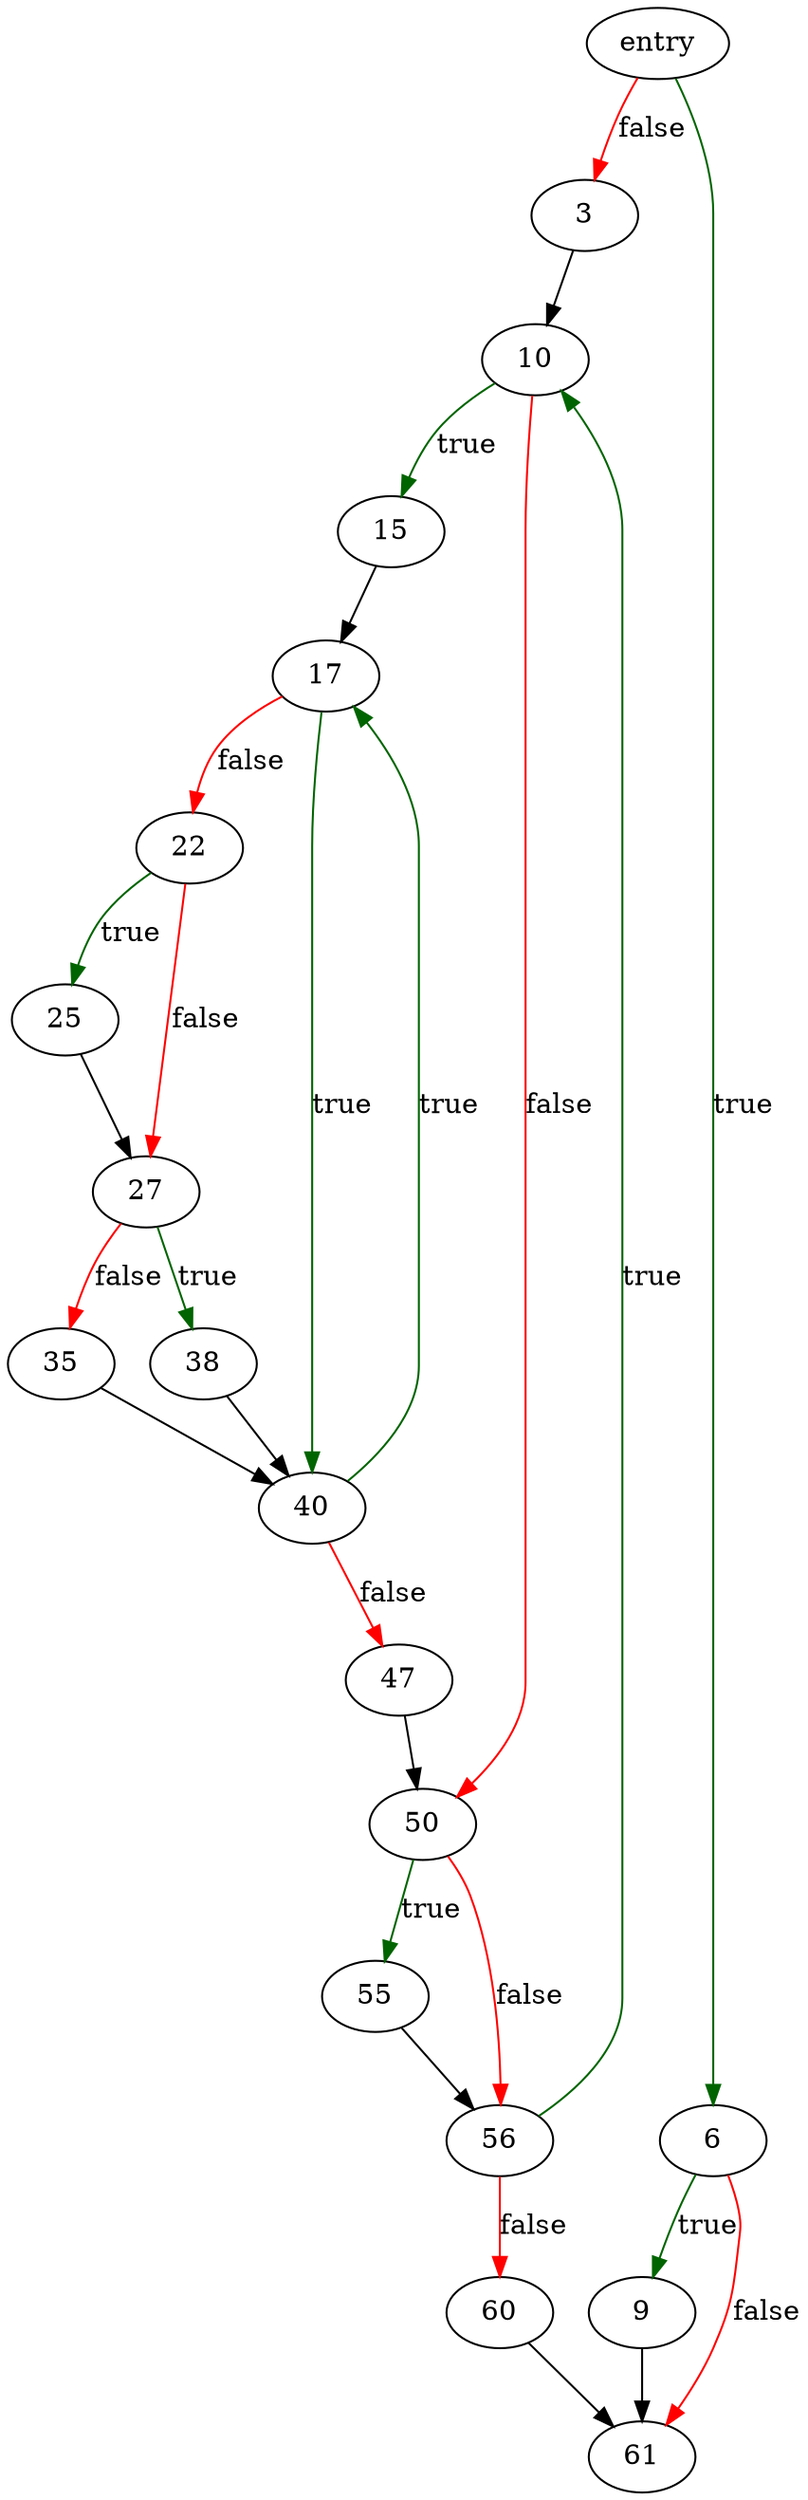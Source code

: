 digraph "print_sep_string" {
	// Node definitions.
	0 [label=entry];
	3;
	6;
	9;
	10;
	15;
	17;
	22;
	25;
	27;
	35;
	38;
	40;
	47;
	50;
	55;
	56;
	60;
	61;

	// Edge definitions.
	0 -> 3 [
		color=red
		label=false
	];
	0 -> 6 [
		color=darkgreen
		label=true
	];
	3 -> 10;
	6 -> 9 [
		color=darkgreen
		label=true
	];
	6 -> 61 [
		color=red
		label=false
	];
	9 -> 61;
	10 -> 15 [
		color=darkgreen
		label=true
	];
	10 -> 50 [
		color=red
		label=false
	];
	15 -> 17;
	17 -> 22 [
		color=red
		label=false
	];
	17 -> 40 [
		color=darkgreen
		label=true
	];
	22 -> 25 [
		color=darkgreen
		label=true
	];
	22 -> 27 [
		color=red
		label=false
	];
	25 -> 27;
	27 -> 35 [
		color=red
		label=false
	];
	27 -> 38 [
		color=darkgreen
		label=true
	];
	35 -> 40;
	38 -> 40;
	40 -> 17 [
		color=darkgreen
		label=true
	];
	40 -> 47 [
		color=red
		label=false
	];
	47 -> 50;
	50 -> 55 [
		color=darkgreen
		label=true
	];
	50 -> 56 [
		color=red
		label=false
	];
	55 -> 56;
	56 -> 10 [
		color=darkgreen
		label=true
	];
	56 -> 60 [
		color=red
		label=false
	];
	60 -> 61;
}